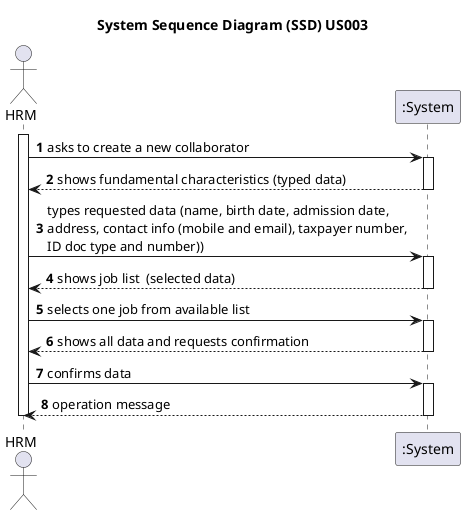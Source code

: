 @startuml
'https://plantuml.com/sequence-diagram
title System Sequence Diagram (SSD) US003
autonumber

actor HRM as HRM
participant ":System" as System

activate HRM

    HRM -> System: asks to create a new collaborator
    activate System

    System --> HRM: shows fundamental characteristics (typed data)
    deactivate System

    HRM  -> System: types requested data (name, birth date, admission date, \naddress, contact info (mobile and email), taxpayer number, \nID doc type and number))
    activate System

    System --> HRM: shows job list  (selected data)
    deactivate System

    HRM  -> System: selects one job from available list
    activate System

    System --> HRM: shows all data and requests confirmation
    deactivate System

    HRM  -> System: confirms data
    activate System

    System --> HRM: operation message
    deactivate System

deactivate HRM

@enduml